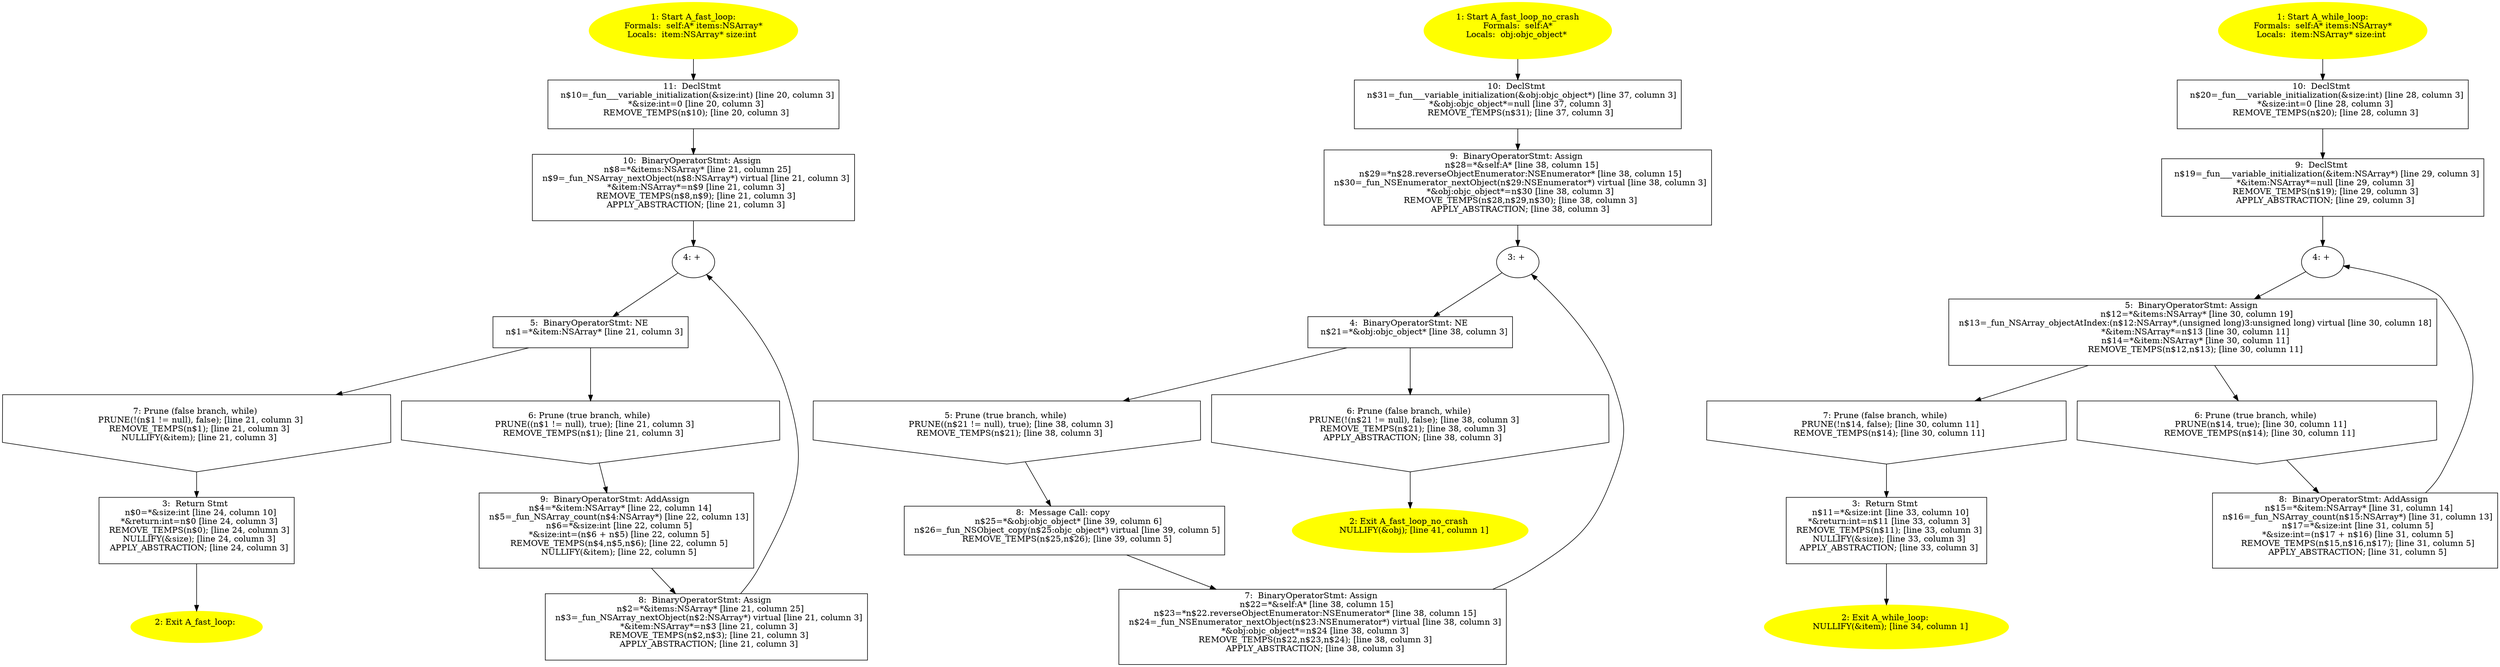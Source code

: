 /* @generated */
digraph cfg {
"fast_loop:#A(class NSArray)#instance.26b39d1106e4365a40bc2f6305401611_1" [label="1: Start A_fast_loop:\nFormals:  self:A* items:NSArray*\nLocals:  item:NSArray* size:int \n  " color=yellow style=filled]
	

	 "fast_loop:#A(class NSArray)#instance.26b39d1106e4365a40bc2f6305401611_1" -> "fast_loop:#A(class NSArray)#instance.26b39d1106e4365a40bc2f6305401611_11" ;
"fast_loop:#A(class NSArray)#instance.26b39d1106e4365a40bc2f6305401611_2" [label="2: Exit A_fast_loop: \n  " color=yellow style=filled]
	

"fast_loop:#A(class NSArray)#instance.26b39d1106e4365a40bc2f6305401611_3" [label="3:  Return Stmt \n   n$0=*&size:int [line 24, column 10]\n  *&return:int=n$0 [line 24, column 3]\n  REMOVE_TEMPS(n$0); [line 24, column 3]\n  NULLIFY(&size); [line 24, column 3]\n  APPLY_ABSTRACTION; [line 24, column 3]\n " shape="box"]
	

	 "fast_loop:#A(class NSArray)#instance.26b39d1106e4365a40bc2f6305401611_3" -> "fast_loop:#A(class NSArray)#instance.26b39d1106e4365a40bc2f6305401611_2" ;
"fast_loop:#A(class NSArray)#instance.26b39d1106e4365a40bc2f6305401611_4" [label="4: + \n  " ]
	

	 "fast_loop:#A(class NSArray)#instance.26b39d1106e4365a40bc2f6305401611_4" -> "fast_loop:#A(class NSArray)#instance.26b39d1106e4365a40bc2f6305401611_5" ;
"fast_loop:#A(class NSArray)#instance.26b39d1106e4365a40bc2f6305401611_5" [label="5:  BinaryOperatorStmt: NE \n   n$1=*&item:NSArray* [line 21, column 3]\n " shape="box"]
	

	 "fast_loop:#A(class NSArray)#instance.26b39d1106e4365a40bc2f6305401611_5" -> "fast_loop:#A(class NSArray)#instance.26b39d1106e4365a40bc2f6305401611_6" ;
	 "fast_loop:#A(class NSArray)#instance.26b39d1106e4365a40bc2f6305401611_5" -> "fast_loop:#A(class NSArray)#instance.26b39d1106e4365a40bc2f6305401611_7" ;
"fast_loop:#A(class NSArray)#instance.26b39d1106e4365a40bc2f6305401611_6" [label="6: Prune (true branch, while) \n   PRUNE((n$1 != null), true); [line 21, column 3]\n  REMOVE_TEMPS(n$1); [line 21, column 3]\n " shape="invhouse"]
	

	 "fast_loop:#A(class NSArray)#instance.26b39d1106e4365a40bc2f6305401611_6" -> "fast_loop:#A(class NSArray)#instance.26b39d1106e4365a40bc2f6305401611_9" ;
"fast_loop:#A(class NSArray)#instance.26b39d1106e4365a40bc2f6305401611_7" [label="7: Prune (false branch, while) \n   PRUNE(!(n$1 != null), false); [line 21, column 3]\n  REMOVE_TEMPS(n$1); [line 21, column 3]\n  NULLIFY(&item); [line 21, column 3]\n " shape="invhouse"]
	

	 "fast_loop:#A(class NSArray)#instance.26b39d1106e4365a40bc2f6305401611_7" -> "fast_loop:#A(class NSArray)#instance.26b39d1106e4365a40bc2f6305401611_3" ;
"fast_loop:#A(class NSArray)#instance.26b39d1106e4365a40bc2f6305401611_8" [label="8:  BinaryOperatorStmt: Assign \n   n$2=*&items:NSArray* [line 21, column 25]\n  n$3=_fun_NSArray_nextObject(n$2:NSArray*) virtual [line 21, column 3]\n  *&item:NSArray*=n$3 [line 21, column 3]\n  REMOVE_TEMPS(n$2,n$3); [line 21, column 3]\n  APPLY_ABSTRACTION; [line 21, column 3]\n " shape="box"]
	

	 "fast_loop:#A(class NSArray)#instance.26b39d1106e4365a40bc2f6305401611_8" -> "fast_loop:#A(class NSArray)#instance.26b39d1106e4365a40bc2f6305401611_4" ;
"fast_loop:#A(class NSArray)#instance.26b39d1106e4365a40bc2f6305401611_9" [label="9:  BinaryOperatorStmt: AddAssign \n   n$4=*&item:NSArray* [line 22, column 14]\n  n$5=_fun_NSArray_count(n$4:NSArray*) [line 22, column 13]\n  n$6=*&size:int [line 22, column 5]\n  *&size:int=(n$6 + n$5) [line 22, column 5]\n  REMOVE_TEMPS(n$4,n$5,n$6); [line 22, column 5]\n  NULLIFY(&item); [line 22, column 5]\n " shape="box"]
	

	 "fast_loop:#A(class NSArray)#instance.26b39d1106e4365a40bc2f6305401611_9" -> "fast_loop:#A(class NSArray)#instance.26b39d1106e4365a40bc2f6305401611_8" ;
"fast_loop:#A(class NSArray)#instance.26b39d1106e4365a40bc2f6305401611_10" [label="10:  BinaryOperatorStmt: Assign \n   n$8=*&items:NSArray* [line 21, column 25]\n  n$9=_fun_NSArray_nextObject(n$8:NSArray*) virtual [line 21, column 3]\n  *&item:NSArray*=n$9 [line 21, column 3]\n  REMOVE_TEMPS(n$8,n$9); [line 21, column 3]\n  APPLY_ABSTRACTION; [line 21, column 3]\n " shape="box"]
	

	 "fast_loop:#A(class NSArray)#instance.26b39d1106e4365a40bc2f6305401611_10" -> "fast_loop:#A(class NSArray)#instance.26b39d1106e4365a40bc2f6305401611_4" ;
"fast_loop:#A(class NSArray)#instance.26b39d1106e4365a40bc2f6305401611_11" [label="11:  DeclStmt \n   n$10=_fun___variable_initialization(&size:int) [line 20, column 3]\n  *&size:int=0 [line 20, column 3]\n  REMOVE_TEMPS(n$10); [line 20, column 3]\n " shape="box"]
	

	 "fast_loop:#A(class NSArray)#instance.26b39d1106e4365a40bc2f6305401611_11" -> "fast_loop:#A(class NSArray)#instance.26b39d1106e4365a40bc2f6305401611_10" ;
"fast_loop_no_crash#A#instance.eaee56a1051009329a3989c3a10fb432_1" [label="1: Start A_fast_loop_no_crash\nFormals:  self:A*\nLocals:  obj:objc_object* \n  " color=yellow style=filled]
	

	 "fast_loop_no_crash#A#instance.eaee56a1051009329a3989c3a10fb432_1" -> "fast_loop_no_crash#A#instance.eaee56a1051009329a3989c3a10fb432_10" ;
"fast_loop_no_crash#A#instance.eaee56a1051009329a3989c3a10fb432_2" [label="2: Exit A_fast_loop_no_crash \n   NULLIFY(&obj); [line 41, column 1]\n " color=yellow style=filled]
	

"fast_loop_no_crash#A#instance.eaee56a1051009329a3989c3a10fb432_3" [label="3: + \n  " ]
	

	 "fast_loop_no_crash#A#instance.eaee56a1051009329a3989c3a10fb432_3" -> "fast_loop_no_crash#A#instance.eaee56a1051009329a3989c3a10fb432_4" ;
"fast_loop_no_crash#A#instance.eaee56a1051009329a3989c3a10fb432_4" [label="4:  BinaryOperatorStmt: NE \n   n$21=*&obj:objc_object* [line 38, column 3]\n " shape="box"]
	

	 "fast_loop_no_crash#A#instance.eaee56a1051009329a3989c3a10fb432_4" -> "fast_loop_no_crash#A#instance.eaee56a1051009329a3989c3a10fb432_5" ;
	 "fast_loop_no_crash#A#instance.eaee56a1051009329a3989c3a10fb432_4" -> "fast_loop_no_crash#A#instance.eaee56a1051009329a3989c3a10fb432_6" ;
"fast_loop_no_crash#A#instance.eaee56a1051009329a3989c3a10fb432_5" [label="5: Prune (true branch, while) \n   PRUNE((n$21 != null), true); [line 38, column 3]\n  REMOVE_TEMPS(n$21); [line 38, column 3]\n " shape="invhouse"]
	

	 "fast_loop_no_crash#A#instance.eaee56a1051009329a3989c3a10fb432_5" -> "fast_loop_no_crash#A#instance.eaee56a1051009329a3989c3a10fb432_8" ;
"fast_loop_no_crash#A#instance.eaee56a1051009329a3989c3a10fb432_6" [label="6: Prune (false branch, while) \n   PRUNE(!(n$21 != null), false); [line 38, column 3]\n  REMOVE_TEMPS(n$21); [line 38, column 3]\n  APPLY_ABSTRACTION; [line 38, column 3]\n " shape="invhouse"]
	

	 "fast_loop_no_crash#A#instance.eaee56a1051009329a3989c3a10fb432_6" -> "fast_loop_no_crash#A#instance.eaee56a1051009329a3989c3a10fb432_2" ;
"fast_loop_no_crash#A#instance.eaee56a1051009329a3989c3a10fb432_7" [label="7:  BinaryOperatorStmt: Assign \n   n$22=*&self:A* [line 38, column 15]\n  n$23=*n$22.reverseObjectEnumerator:NSEnumerator* [line 38, column 15]\n  n$24=_fun_NSEnumerator_nextObject(n$23:NSEnumerator*) virtual [line 38, column 3]\n  *&obj:objc_object*=n$24 [line 38, column 3]\n  REMOVE_TEMPS(n$22,n$23,n$24); [line 38, column 3]\n  APPLY_ABSTRACTION; [line 38, column 3]\n " shape="box"]
	

	 "fast_loop_no_crash#A#instance.eaee56a1051009329a3989c3a10fb432_7" -> "fast_loop_no_crash#A#instance.eaee56a1051009329a3989c3a10fb432_3" ;
"fast_loop_no_crash#A#instance.eaee56a1051009329a3989c3a10fb432_8" [label="8:  Message Call: copy \n   n$25=*&obj:objc_object* [line 39, column 6]\n  n$26=_fun_NSObject_copy(n$25:objc_object*) virtual [line 39, column 5]\n  REMOVE_TEMPS(n$25,n$26); [line 39, column 5]\n " shape="box"]
	

	 "fast_loop_no_crash#A#instance.eaee56a1051009329a3989c3a10fb432_8" -> "fast_loop_no_crash#A#instance.eaee56a1051009329a3989c3a10fb432_7" ;
"fast_loop_no_crash#A#instance.eaee56a1051009329a3989c3a10fb432_9" [label="9:  BinaryOperatorStmt: Assign \n   n$28=*&self:A* [line 38, column 15]\n  n$29=*n$28.reverseObjectEnumerator:NSEnumerator* [line 38, column 15]\n  n$30=_fun_NSEnumerator_nextObject(n$29:NSEnumerator*) virtual [line 38, column 3]\n  *&obj:objc_object*=n$30 [line 38, column 3]\n  REMOVE_TEMPS(n$28,n$29,n$30); [line 38, column 3]\n  APPLY_ABSTRACTION; [line 38, column 3]\n " shape="box"]
	

	 "fast_loop_no_crash#A#instance.eaee56a1051009329a3989c3a10fb432_9" -> "fast_loop_no_crash#A#instance.eaee56a1051009329a3989c3a10fb432_3" ;
"fast_loop_no_crash#A#instance.eaee56a1051009329a3989c3a10fb432_10" [label="10:  DeclStmt \n   n$31=_fun___variable_initialization(&obj:objc_object*) [line 37, column 3]\n  *&obj:objc_object*=null [line 37, column 3]\n  REMOVE_TEMPS(n$31); [line 37, column 3]\n " shape="box"]
	

	 "fast_loop_no_crash#A#instance.eaee56a1051009329a3989c3a10fb432_10" -> "fast_loop_no_crash#A#instance.eaee56a1051009329a3989c3a10fb432_9" ;
"while_loop:#A(class NSArray)#instance.225f55f19f886cfaa14fc056eca2399b_1" [label="1: Start A_while_loop:\nFormals:  self:A* items:NSArray*\nLocals:  item:NSArray* size:int \n  " color=yellow style=filled]
	

	 "while_loop:#A(class NSArray)#instance.225f55f19f886cfaa14fc056eca2399b_1" -> "while_loop:#A(class NSArray)#instance.225f55f19f886cfaa14fc056eca2399b_10" ;
"while_loop:#A(class NSArray)#instance.225f55f19f886cfaa14fc056eca2399b_2" [label="2: Exit A_while_loop: \n   NULLIFY(&item); [line 34, column 1]\n " color=yellow style=filled]
	

"while_loop:#A(class NSArray)#instance.225f55f19f886cfaa14fc056eca2399b_3" [label="3:  Return Stmt \n   n$11=*&size:int [line 33, column 10]\n  *&return:int=n$11 [line 33, column 3]\n  REMOVE_TEMPS(n$11); [line 33, column 3]\n  NULLIFY(&size); [line 33, column 3]\n  APPLY_ABSTRACTION; [line 33, column 3]\n " shape="box"]
	

	 "while_loop:#A(class NSArray)#instance.225f55f19f886cfaa14fc056eca2399b_3" -> "while_loop:#A(class NSArray)#instance.225f55f19f886cfaa14fc056eca2399b_2" ;
"while_loop:#A(class NSArray)#instance.225f55f19f886cfaa14fc056eca2399b_4" [label="4: + \n  " ]
	

	 "while_loop:#A(class NSArray)#instance.225f55f19f886cfaa14fc056eca2399b_4" -> "while_loop:#A(class NSArray)#instance.225f55f19f886cfaa14fc056eca2399b_5" ;
"while_loop:#A(class NSArray)#instance.225f55f19f886cfaa14fc056eca2399b_5" [label="5:  BinaryOperatorStmt: Assign \n   n$12=*&items:NSArray* [line 30, column 19]\n  n$13=_fun_NSArray_objectAtIndex:(n$12:NSArray*,(unsigned long)3:unsigned long) virtual [line 30, column 18]\n  *&item:NSArray*=n$13 [line 30, column 11]\n  n$14=*&item:NSArray* [line 30, column 11]\n  REMOVE_TEMPS(n$12,n$13); [line 30, column 11]\n " shape="box"]
	

	 "while_loop:#A(class NSArray)#instance.225f55f19f886cfaa14fc056eca2399b_5" -> "while_loop:#A(class NSArray)#instance.225f55f19f886cfaa14fc056eca2399b_6" ;
	 "while_loop:#A(class NSArray)#instance.225f55f19f886cfaa14fc056eca2399b_5" -> "while_loop:#A(class NSArray)#instance.225f55f19f886cfaa14fc056eca2399b_7" ;
"while_loop:#A(class NSArray)#instance.225f55f19f886cfaa14fc056eca2399b_6" [label="6: Prune (true branch, while) \n   PRUNE(n$14, true); [line 30, column 11]\n  REMOVE_TEMPS(n$14); [line 30, column 11]\n " shape="invhouse"]
	

	 "while_loop:#A(class NSArray)#instance.225f55f19f886cfaa14fc056eca2399b_6" -> "while_loop:#A(class NSArray)#instance.225f55f19f886cfaa14fc056eca2399b_8" ;
"while_loop:#A(class NSArray)#instance.225f55f19f886cfaa14fc056eca2399b_7" [label="7: Prune (false branch, while) \n   PRUNE(!n$14, false); [line 30, column 11]\n  REMOVE_TEMPS(n$14); [line 30, column 11]\n " shape="invhouse"]
	

	 "while_loop:#A(class NSArray)#instance.225f55f19f886cfaa14fc056eca2399b_7" -> "while_loop:#A(class NSArray)#instance.225f55f19f886cfaa14fc056eca2399b_3" ;
"while_loop:#A(class NSArray)#instance.225f55f19f886cfaa14fc056eca2399b_8" [label="8:  BinaryOperatorStmt: AddAssign \n   n$15=*&item:NSArray* [line 31, column 14]\n  n$16=_fun_NSArray_count(n$15:NSArray*) [line 31, column 13]\n  n$17=*&size:int [line 31, column 5]\n  *&size:int=(n$17 + n$16) [line 31, column 5]\n  REMOVE_TEMPS(n$15,n$16,n$17); [line 31, column 5]\n  APPLY_ABSTRACTION; [line 31, column 5]\n " shape="box"]
	

	 "while_loop:#A(class NSArray)#instance.225f55f19f886cfaa14fc056eca2399b_8" -> "while_loop:#A(class NSArray)#instance.225f55f19f886cfaa14fc056eca2399b_4" ;
"while_loop:#A(class NSArray)#instance.225f55f19f886cfaa14fc056eca2399b_9" [label="9:  DeclStmt \n   n$19=_fun___variable_initialization(&item:NSArray*) [line 29, column 3]\n  *&item:NSArray*=null [line 29, column 3]\n  REMOVE_TEMPS(n$19); [line 29, column 3]\n  APPLY_ABSTRACTION; [line 29, column 3]\n " shape="box"]
	

	 "while_loop:#A(class NSArray)#instance.225f55f19f886cfaa14fc056eca2399b_9" -> "while_loop:#A(class NSArray)#instance.225f55f19f886cfaa14fc056eca2399b_4" ;
"while_loop:#A(class NSArray)#instance.225f55f19f886cfaa14fc056eca2399b_10" [label="10:  DeclStmt \n   n$20=_fun___variable_initialization(&size:int) [line 28, column 3]\n  *&size:int=0 [line 28, column 3]\n  REMOVE_TEMPS(n$20); [line 28, column 3]\n " shape="box"]
	

	 "while_loop:#A(class NSArray)#instance.225f55f19f886cfaa14fc056eca2399b_10" -> "while_loop:#A(class NSArray)#instance.225f55f19f886cfaa14fc056eca2399b_9" ;
}
